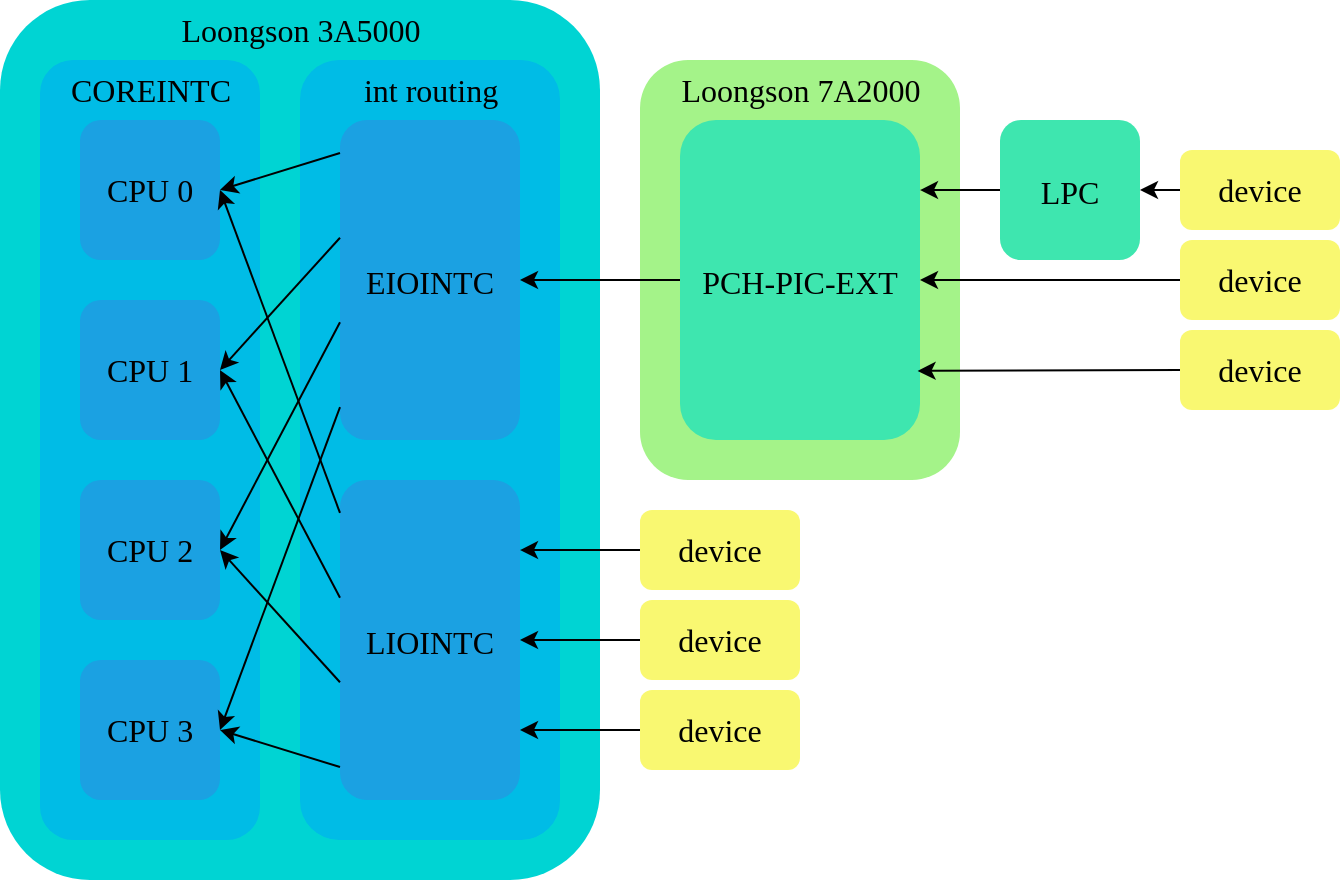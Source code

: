 <mxfile scale="1" border="0" disableSvgWarning="true" version="20.8.16" type="device"><diagram id="7UPiW0mfYseOWs64PVZV" name="Page-1"><mxGraphModel dx="1050" dy="731" grid="1" gridSize="10" guides="1" tooltips="1" connect="1" arrows="1" fold="1" page="1" pageScale="1" pageWidth="827" pageHeight="1169" math="0" shadow="0"><root><mxCell id="0"/><mxCell id="1" parent="0"/><mxCell id="126" value="" style="rounded=1;whiteSpace=wrap;html=1;fontFamily=Times New Roman;fontSize=16;fontColor=#000000;fillColor=#00D4D3;strokeColor=none;" parent="1" vertex="1"><mxGeometry x="100" y="100" width="300" height="440" as="geometry"/></mxCell><mxCell id="147" value="" style="rounded=1;whiteSpace=wrap;html=1;fillColor=#00BCE6;strokeColor=none;" parent="1" vertex="1"><mxGeometry x="120" y="130" width="110" height="390" as="geometry"/></mxCell><mxCell id="130" value="" style="rounded=1;whiteSpace=wrap;html=1;fontFamily=Times New Roman;fontSize=16;fontColor=#000000;fillColor=#A4F389;strokeColor=none;" parent="1" vertex="1"><mxGeometry x="420" y="130" width="160" height="210" as="geometry"/></mxCell><mxCell id="124" value="" style="rounded=1;whiteSpace=wrap;html=1;fillColor=#00BCE6;strokeColor=none;" parent="1" vertex="1"><mxGeometry x="250" y="130" width="130" height="390" as="geometry"/></mxCell><mxCell id="19" value="EIOINTC" style="%3CmxGraphModel%3E%3Croot%3E%3CmxCell%20id%3D%220%22%2F%3E%3CmxCell%20id%3D%221%22%20parent%3D%220%22%2F%3E%3CmxCell%20id%3D%222%22%20value%3D%22%E7%94%B3%E8%AF%B7%20IPIPE_IPI_BASE%20~%26%2310%3BIPIPE_IPI_BASE%20%2B%20NR_IPI%20%2B%26%2310%3BIPIPE_OOB_IPI_NR%20%E6%89%80%E6%9C%89%20ipipe%26%2310%3Bvirq%20%E5%8F%B7%22%20style%3D%22text%3BstrokeColor%3Dnone%3BfillColor%3D%23B3AFB5%3Balign%3Dcenter%3BverticalAlign%3Dmiddle%3BspacingLeft%3D4%3BspacingRight%3D4%3Boverflow%3Dhidden%3Brotatable%3D0%3Bpoints%3D%5B%5B0%2C0.5%5D%2C%5B1%2C0.5%5D%5D%3BportConstraint%3Deastwest%3BfontFamily%3DCourier%20New%3BfontSize%3D16%3BtextDirection%3Dltr%3BfontStyle%3D1%3Brounded%3D1%3BfontColor%3D%23000000%3BlabelBackgroundColor%3Dnone%3B%22%20vertex%3D%221%22%20parent%3D%221%22%3E%3CmxGeometry%20x%3D%22480%22%20y%3D%22512.5%22%20width%3D%22275%22%20height%3D%2285%22%20as%3D%22geometry%22%2F%3E%3C%2FmxCell%3E%3C%2Froot%3E%3C%2FmxGraphModel%3E;fontSize=16;fontFamily=Times New Roman;rounded=1;strokeColor=none;fillColor=#1BA1E2;fontColor=#000000;" parent="1" vertex="1"><mxGeometry x="270" y="160" width="90" height="160" as="geometry"/></mxCell><mxCell id="3" value="&lt;font&gt;CPU 0&lt;/font&gt;" style="rounded=1;whiteSpace=wrap;html=1;fontSize=16;fillColor=#1BA1E2;fontColor=#000000;strokeColor=none;fontFamily=Times New Roman;fontStyle=0;fillStyle=auto;gradientColor=none;container=0;" parent="1" vertex="1"><mxGeometry x="140" y="160" width="70" height="70" as="geometry"/></mxCell><mxCell id="134" style="edgeStyle=none;html=1;exitX=0;exitY=0.5;exitDx=0;exitDy=0;entryX=1;entryY=0.5;entryDx=0;entryDy=0;fontFamily=Times New Roman;fontSize=16;fontColor=#000000;" parent="1" source="31" target="19" edge="1"><mxGeometry relative="1" as="geometry"/></mxCell><mxCell id="31" value="PCH-PIC-EXT" style="%3CmxGraphModel%3E%3Croot%3E%3CmxCell%20id%3D%220%22%2F%3E%3CmxCell%20id%3D%221%22%20parent%3D%220%22%2F%3E%3CmxCell%20id%3D%222%22%20value%3D%22%E7%94%B3%E8%AF%B7%20IPIPE_IPI_BASE%20~%26%2310%3BIPIPE_IPI_BASE%20%2B%20NR_IPI%20%2B%26%2310%3BIPIPE_OOB_IPI_NR%20%E6%89%80%E6%9C%89%20ipipe%26%2310%3Bvirq%20%E5%8F%B7%22%20style%3D%22text%3BstrokeColor%3Dnone%3BfillColor%3D%23B3AFB5%3Balign%3Dcenter%3BverticalAlign%3Dmiddle%3BspacingLeft%3D4%3BspacingRight%3D4%3Boverflow%3Dhidden%3Brotatable%3D0%3Bpoints%3D%5B%5B0%2C0.5%5D%2C%5B1%2C0.5%5D%5D%3BportConstraint%3Deastwest%3BfontFamily%3DCourier%20New%3BfontSize%3D16%3BtextDirection%3Dltr%3BfontStyle%3D1%3Brounded%3D1%3BfontColor%3D%23000000%3BlabelBackgroundColor%3Dnone%3B%22%20vertex%3D%221%22%20parent%3D%221%22%3E%3CmxGeometry%20x%3D%22480%22%20y%3D%22512.5%22%20width%3D%22275%22%20height%3D%2285%22%20as%3D%22geometry%22%2F%3E%3C%2FmxCell%3E%3C%2Froot%3E%3C%2FmxGraphModel%3E;fontSize=16;fontFamily=Times New Roman;rounded=1;strokeColor=none;fillColor=#3EE6AF;fontColor=#000000;" parent="1" vertex="1"><mxGeometry x="440" y="160" width="120" height="160" as="geometry"/></mxCell><mxCell id="145" style="edgeStyle=none;html=1;exitX=0;exitY=0.5;exitDx=0;exitDy=0;entryX=1;entryY=0.219;entryDx=0;entryDy=0;entryPerimeter=0;fontFamily=Times New Roman;fontSize=16;fontColor=#000000;" parent="1" source="56" target="116" edge="1"><mxGeometry relative="1" as="geometry"/></mxCell><mxCell id="56" value="&lt;font&gt;device&lt;/font&gt;" style="rounded=1;whiteSpace=wrap;html=1;strokeColor=none;fontSize=16;fillColor=#F9F871;fontColor=#000000;fontFamily=Times New Roman;fontStyle=0;container=0;" parent="1" vertex="1"><mxGeometry x="420" y="355" width="80" height="40" as="geometry"/></mxCell><mxCell id="136" style="edgeStyle=none;html=1;exitX=0;exitY=0.5;exitDx=0;exitDy=0;entryX=1;entryY=0.5;entryDx=0;entryDy=0;fontFamily=Times New Roman;fontSize=16;fontColor=#000000;" parent="1" source="65" target="116" edge="1"><mxGeometry relative="1" as="geometry"/></mxCell><mxCell id="65" value="&lt;font&gt;device&lt;/font&gt;" style="rounded=1;whiteSpace=wrap;html=1;strokeColor=none;fontSize=16;fillColor=#F9F871;fontColor=#000000;fontFamily=Times New Roman;fontStyle=0;container=0;" parent="1" vertex="1"><mxGeometry x="420" y="400" width="80" height="40" as="geometry"/></mxCell><mxCell id="146" style="edgeStyle=none;html=1;exitX=0;exitY=0.5;exitDx=0;exitDy=0;entryX=1;entryY=0.781;entryDx=0;entryDy=0;entryPerimeter=0;fontFamily=Times New Roman;fontSize=16;fontColor=#000000;" parent="1" source="68" target="116" edge="1"><mxGeometry relative="1" as="geometry"/></mxCell><mxCell id="68" value="&lt;font&gt;device&lt;/font&gt;" style="rounded=1;whiteSpace=wrap;html=1;strokeColor=none;fontSize=16;fillColor=#F9F871;fontColor=#000000;fontFamily=Times New Roman;fontStyle=0;container=0;" parent="1" vertex="1"><mxGeometry x="420" y="445" width="80" height="40" as="geometry"/></mxCell><mxCell id="74" value="&lt;font&gt;CPU 2&lt;/font&gt;" style="rounded=1;whiteSpace=wrap;html=1;fontSize=16;fillColor=#1BA1E2;fontColor=#000000;strokeColor=none;fontFamily=Times New Roman;fontStyle=0;fillStyle=auto;gradientColor=none;container=0;" parent="1" vertex="1"><mxGeometry x="140" y="340" width="70" height="70" as="geometry"/></mxCell><mxCell id="75" value="&lt;font&gt;CPU 3&lt;/font&gt;" style="rounded=1;whiteSpace=wrap;html=1;fontSize=16;fillColor=#1BA1E2;fontColor=#000000;strokeColor=none;fontFamily=Times New Roman;fontStyle=0;fillStyle=auto;gradientColor=none;container=0;" parent="1" vertex="1"><mxGeometry x="140" y="430" width="70" height="70" as="geometry"/></mxCell><mxCell id="76" value="&lt;font&gt;CPU 1&lt;/font&gt;" style="rounded=1;whiteSpace=wrap;html=1;fontSize=16;fillColor=#1BA1E2;fontColor=#000000;strokeColor=none;fontFamily=Times New Roman;fontStyle=0;fillStyle=auto;gradientColor=none;container=0;" parent="1" vertex="1"><mxGeometry x="140" y="250" width="70" height="70" as="geometry"/></mxCell><mxCell id="102" value="" style="endArrow=classic;html=1;entryX=1;entryY=0.5;entryDx=0;entryDy=0;exitX=0;exitY=0.103;exitDx=0;exitDy=0;exitPerimeter=0;" parent="1" source="19" target="3" edge="1"><mxGeometry width="50" height="50" relative="1" as="geometry"><mxPoint x="130" y="350" as="sourcePoint"/><mxPoint x="180" y="300" as="targetPoint"/></mxGeometry></mxCell><mxCell id="103" value="" style="endArrow=classic;html=1;entryX=1;entryY=0.5;entryDx=0;entryDy=0;exitX=0;exitY=0.368;exitDx=0;exitDy=0;exitPerimeter=0;" parent="1" source="19" target="76" edge="1"><mxGeometry width="50" height="50" relative="1" as="geometry"><mxPoint x="110" y="370" as="sourcePoint"/><mxPoint x="160" y="320" as="targetPoint"/></mxGeometry></mxCell><mxCell id="104" value="" style="endArrow=classic;html=1;entryX=1;entryY=0.5;entryDx=0;entryDy=0;exitX=0;exitY=0.632;exitDx=0;exitDy=0;exitPerimeter=0;" parent="1" source="19" target="74" edge="1"><mxGeometry width="50" height="50" relative="1" as="geometry"><mxPoint x="270" y="430" as="sourcePoint"/><mxPoint x="320" y="380" as="targetPoint"/></mxGeometry></mxCell><mxCell id="105" value="" style="endArrow=classic;html=1;entryX=1;entryY=0.5;entryDx=0;entryDy=0;exitX=0;exitY=0.897;exitDx=0;exitDy=0;exitPerimeter=0;" parent="1" source="19" target="75" edge="1"><mxGeometry width="50" height="50" relative="1" as="geometry"><mxPoint x="220" y="520" as="sourcePoint"/><mxPoint x="270" y="470" as="targetPoint"/></mxGeometry></mxCell><mxCell id="116" value="LIOINTC" style="%3CmxGraphModel%3E%3Croot%3E%3CmxCell%20id%3D%220%22%2F%3E%3CmxCell%20id%3D%221%22%20parent%3D%220%22%2F%3E%3CmxCell%20id%3D%222%22%20value%3D%22%E7%94%B3%E8%AF%B7%20IPIPE_IPI_BASE%20~%26%2310%3BIPIPE_IPI_BASE%20%2B%20NR_IPI%20%2B%26%2310%3BIPIPE_OOB_IPI_NR%20%E6%89%80%E6%9C%89%20ipipe%26%2310%3Bvirq%20%E5%8F%B7%22%20style%3D%22text%3BstrokeColor%3Dnone%3BfillColor%3D%23B3AFB5%3Balign%3Dcenter%3BverticalAlign%3Dmiddle%3BspacingLeft%3D4%3BspacingRight%3D4%3Boverflow%3Dhidden%3Brotatable%3D0%3Bpoints%3D%5B%5B0%2C0.5%5D%2C%5B1%2C0.5%5D%5D%3BportConstraint%3Deastwest%3BfontFamily%3DCourier%20New%3BfontSize%3D16%3BtextDirection%3Dltr%3BfontStyle%3D1%3Brounded%3D1%3BfontColor%3D%23000000%3BlabelBackgroundColor%3Dnone%3B%22%20vertex%3D%221%22%20parent%3D%221%22%3E%3CmxGeometry%20x%3D%22480%22%20y%3D%22512.5%22%20width%3D%22275%22%20height%3D%2285%22%20as%3D%22geometry%22%2F%3E%3C%2FmxCell%3E%3C%2Froot%3E%3C%2FmxGraphModel%3E;fontSize=16;fontFamily=Times New Roman;rounded=1;strokeColor=none;fillColor=#1BA1E2;fontColor=#000000;" parent="1" vertex="1"><mxGeometry x="270" y="340" width="90" height="160" as="geometry"/></mxCell><mxCell id="120" value="" style="endArrow=classic;html=1;entryX=1;entryY=0.5;entryDx=0;entryDy=0;exitX=0;exitY=0.897;exitDx=0;exitDy=0;exitPerimeter=0;" parent="1" source="116" target="75" edge="1"><mxGeometry width="50" height="50" relative="1" as="geometry"><mxPoint x="250" y="465" as="sourcePoint"/><mxPoint x="330" y="420" as="targetPoint"/></mxGeometry></mxCell><mxCell id="121" value="" style="endArrow=classic;html=1;entryX=1;entryY=0.5;entryDx=0;entryDy=0;exitX=0;exitY=0.103;exitDx=0;exitDy=0;exitPerimeter=0;" parent="1" source="116" target="3" edge="1"><mxGeometry width="50" height="50" relative="1" as="geometry"><mxPoint x="240" y="210" as="sourcePoint"/><mxPoint x="330" y="270" as="targetPoint"/></mxGeometry></mxCell><mxCell id="122" value="" style="endArrow=classic;html=1;entryX=1;entryY=0.5;entryDx=0;entryDy=0;exitX=0;exitY=0.368;exitDx=0;exitDy=0;exitPerimeter=0;" parent="1" source="116" target="76" edge="1"><mxGeometry width="50" height="50" relative="1" as="geometry"><mxPoint x="250" y="270" as="sourcePoint"/><mxPoint x="320" y="250" as="targetPoint"/></mxGeometry></mxCell><mxCell id="123" value="" style="endArrow=classic;html=1;entryX=1;entryY=0.5;entryDx=0;entryDy=0;exitX=0;exitY=0.632;exitDx=0;exitDy=0;exitPerimeter=0;" parent="1" source="116" target="74" edge="1"><mxGeometry width="50" height="50" relative="1" as="geometry"><mxPoint x="270" y="410" as="sourcePoint"/><mxPoint x="320" y="360" as="targetPoint"/></mxGeometry></mxCell><mxCell id="125" value="&lt;font color=&quot;#000000&quot;&gt;int routing&lt;/font&gt;" style="text;html=1;align=center;verticalAlign=middle;resizable=0;points=[];autosize=1;strokeColor=none;fillColor=none;fontFamily=Times New Roman;fontSize=16;" parent="1" vertex="1"><mxGeometry x="270" y="130" width="90" height="30" as="geometry"/></mxCell><mxCell id="127" value="Loongson 3A5000" style="text;html=1;align=center;verticalAlign=middle;resizable=0;points=[];autosize=1;strokeColor=none;fillColor=none;fontSize=16;fontFamily=Times New Roman;fontColor=#000000;" parent="1" vertex="1"><mxGeometry x="180" y="100" width="140" height="30" as="geometry"/></mxCell><mxCell id="129" style="edgeStyle=none;html=1;exitX=0;exitY=0.5;exitDx=0;exitDy=0;entryX=1;entryY=0.219;entryDx=0;entryDy=0;entryPerimeter=0;fontFamily=Times New Roman;fontSize=16;fontColor=#000000;" parent="1" source="128" target="31" edge="1"><mxGeometry relative="1" as="geometry"/></mxCell><mxCell id="128" value="LPC" style="%3CmxGraphModel%3E%3Croot%3E%3CmxCell%20id%3D%220%22%2F%3E%3CmxCell%20id%3D%221%22%20parent%3D%220%22%2F%3E%3CmxCell%20id%3D%222%22%20value%3D%22%E7%94%B3%E8%AF%B7%20IPIPE_IPI_BASE%20~%26%2310%3BIPIPE_IPI_BASE%20%2B%20NR_IPI%20%2B%26%2310%3BIPIPE_OOB_IPI_NR%20%E6%89%80%E6%9C%89%20ipipe%26%2310%3Bvirq%20%E5%8F%B7%22%20style%3D%22text%3BstrokeColor%3Dnone%3BfillColor%3D%23B3AFB5%3Balign%3Dcenter%3BverticalAlign%3Dmiddle%3BspacingLeft%3D4%3BspacingRight%3D4%3Boverflow%3Dhidden%3Brotatable%3D0%3Bpoints%3D%5B%5B0%2C0.5%5D%2C%5B1%2C0.5%5D%5D%3BportConstraint%3Deastwest%3BfontFamily%3DCourier%20New%3BfontSize%3D16%3BtextDirection%3Dltr%3BfontStyle%3D1%3Brounded%3D1%3BfontColor%3D%23000000%3BlabelBackgroundColor%3Dnone%3B%22%20vertex%3D%221%22%20parent%3D%221%22%3E%3CmxGeometry%20x%3D%22480%22%20y%3D%22512.5%22%20width%3D%22275%22%20height%3D%2285%22%20as%3D%22geometry%22%2F%3E%3C%2FmxCell%3E%3C%2Froot%3E%3C%2FmxGraphModel%3E;fontSize=16;fontFamily=Times New Roman;rounded=1;strokeColor=none;fillColor=#3EE6AF;fontColor=#000000;" parent="1" vertex="1"><mxGeometry x="600" y="160" width="70" height="70" as="geometry"/></mxCell><mxCell id="133" value="Loongson 7A2000" style="text;html=1;align=center;verticalAlign=middle;resizable=0;points=[];autosize=1;strokeColor=none;fillColor=none;fontSize=16;fontFamily=Times New Roman;fontColor=#000000;" parent="1" vertex="1"><mxGeometry x="430" y="130" width="140" height="30" as="geometry"/></mxCell><mxCell id="141" style="edgeStyle=none;html=1;exitX=0;exitY=0.5;exitDx=0;exitDy=0;entryX=1;entryY=0.5;entryDx=0;entryDy=0;fontFamily=Times New Roman;fontSize=16;fontColor=#000000;" parent="1" source="138" target="128" edge="1"><mxGeometry relative="1" as="geometry"/></mxCell><mxCell id="138" value="&lt;font&gt;device&lt;/font&gt;" style="rounded=1;whiteSpace=wrap;html=1;strokeColor=none;fontSize=16;fillColor=#F9F871;fontColor=#000000;fontFamily=Times New Roman;fontStyle=0;container=0;" parent="1" vertex="1"><mxGeometry x="690" y="175" width="80" height="40" as="geometry"/></mxCell><mxCell id="142" style="edgeStyle=none;html=1;exitX=0;exitY=0.5;exitDx=0;exitDy=0;entryX=1;entryY=0.5;entryDx=0;entryDy=0;fontFamily=Times New Roman;fontSize=16;fontColor=#000000;" parent="1" source="139" target="31" edge="1"><mxGeometry relative="1" as="geometry"/></mxCell><mxCell id="139" value="&lt;font&gt;device&lt;/font&gt;" style="rounded=1;whiteSpace=wrap;html=1;strokeColor=none;fontSize=16;fillColor=#F9F871;fontColor=#000000;fontFamily=Times New Roman;fontStyle=0;container=0;" parent="1" vertex="1"><mxGeometry x="690" y="220" width="80" height="40" as="geometry"/></mxCell><mxCell id="144" style="edgeStyle=none;html=1;exitX=0;exitY=0.5;exitDx=0;exitDy=0;entryX=0.99;entryY=0.784;entryDx=0;entryDy=0;entryPerimeter=0;fontFamily=Times New Roman;fontSize=16;fontColor=#000000;" parent="1" source="140" target="31" edge="1"><mxGeometry relative="1" as="geometry"/></mxCell><mxCell id="140" value="&lt;font&gt;device&lt;/font&gt;" style="rounded=1;whiteSpace=wrap;html=1;strokeColor=none;fontSize=16;fillColor=#F9F871;fontColor=#000000;fontFamily=Times New Roman;fontStyle=0;container=0;" parent="1" vertex="1"><mxGeometry x="690" y="265" width="80" height="40" as="geometry"/></mxCell><mxCell id="148" value="&lt;font color=&quot;#000000&quot;&gt;COREINTC&lt;/font&gt;" style="text;html=1;align=center;verticalAlign=middle;resizable=0;points=[];autosize=1;strokeColor=none;fillColor=none;fontFamily=Times New Roman;fontSize=16;" parent="1" vertex="1"><mxGeometry x="125" y="130" width="100" height="30" as="geometry"/></mxCell></root></mxGraphModel></diagram></mxfile>